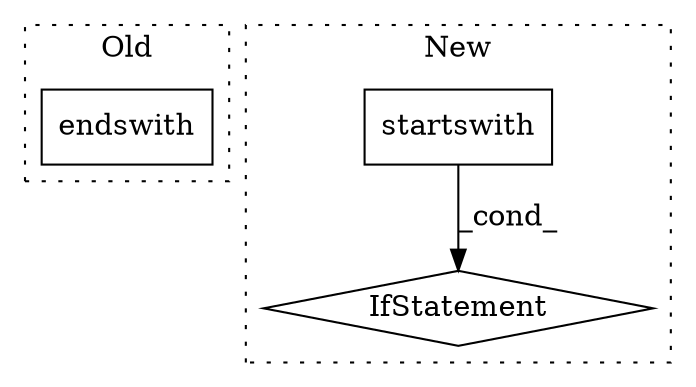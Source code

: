 digraph G {
subgraph cluster0 {
1 [label="endswith" a="32" s="344,363" l="9,1" shape="box"];
label = "Old";
style="dotted";
}
subgraph cluster1 {
2 [label="startswith" a="32" s="599,613" l="11,1" shape="box"];
3 [label="IfStatement" a="25" s="592,643" l="4,2" shape="diamond"];
label = "New";
style="dotted";
}
2 -> 3 [label="_cond_"];
}